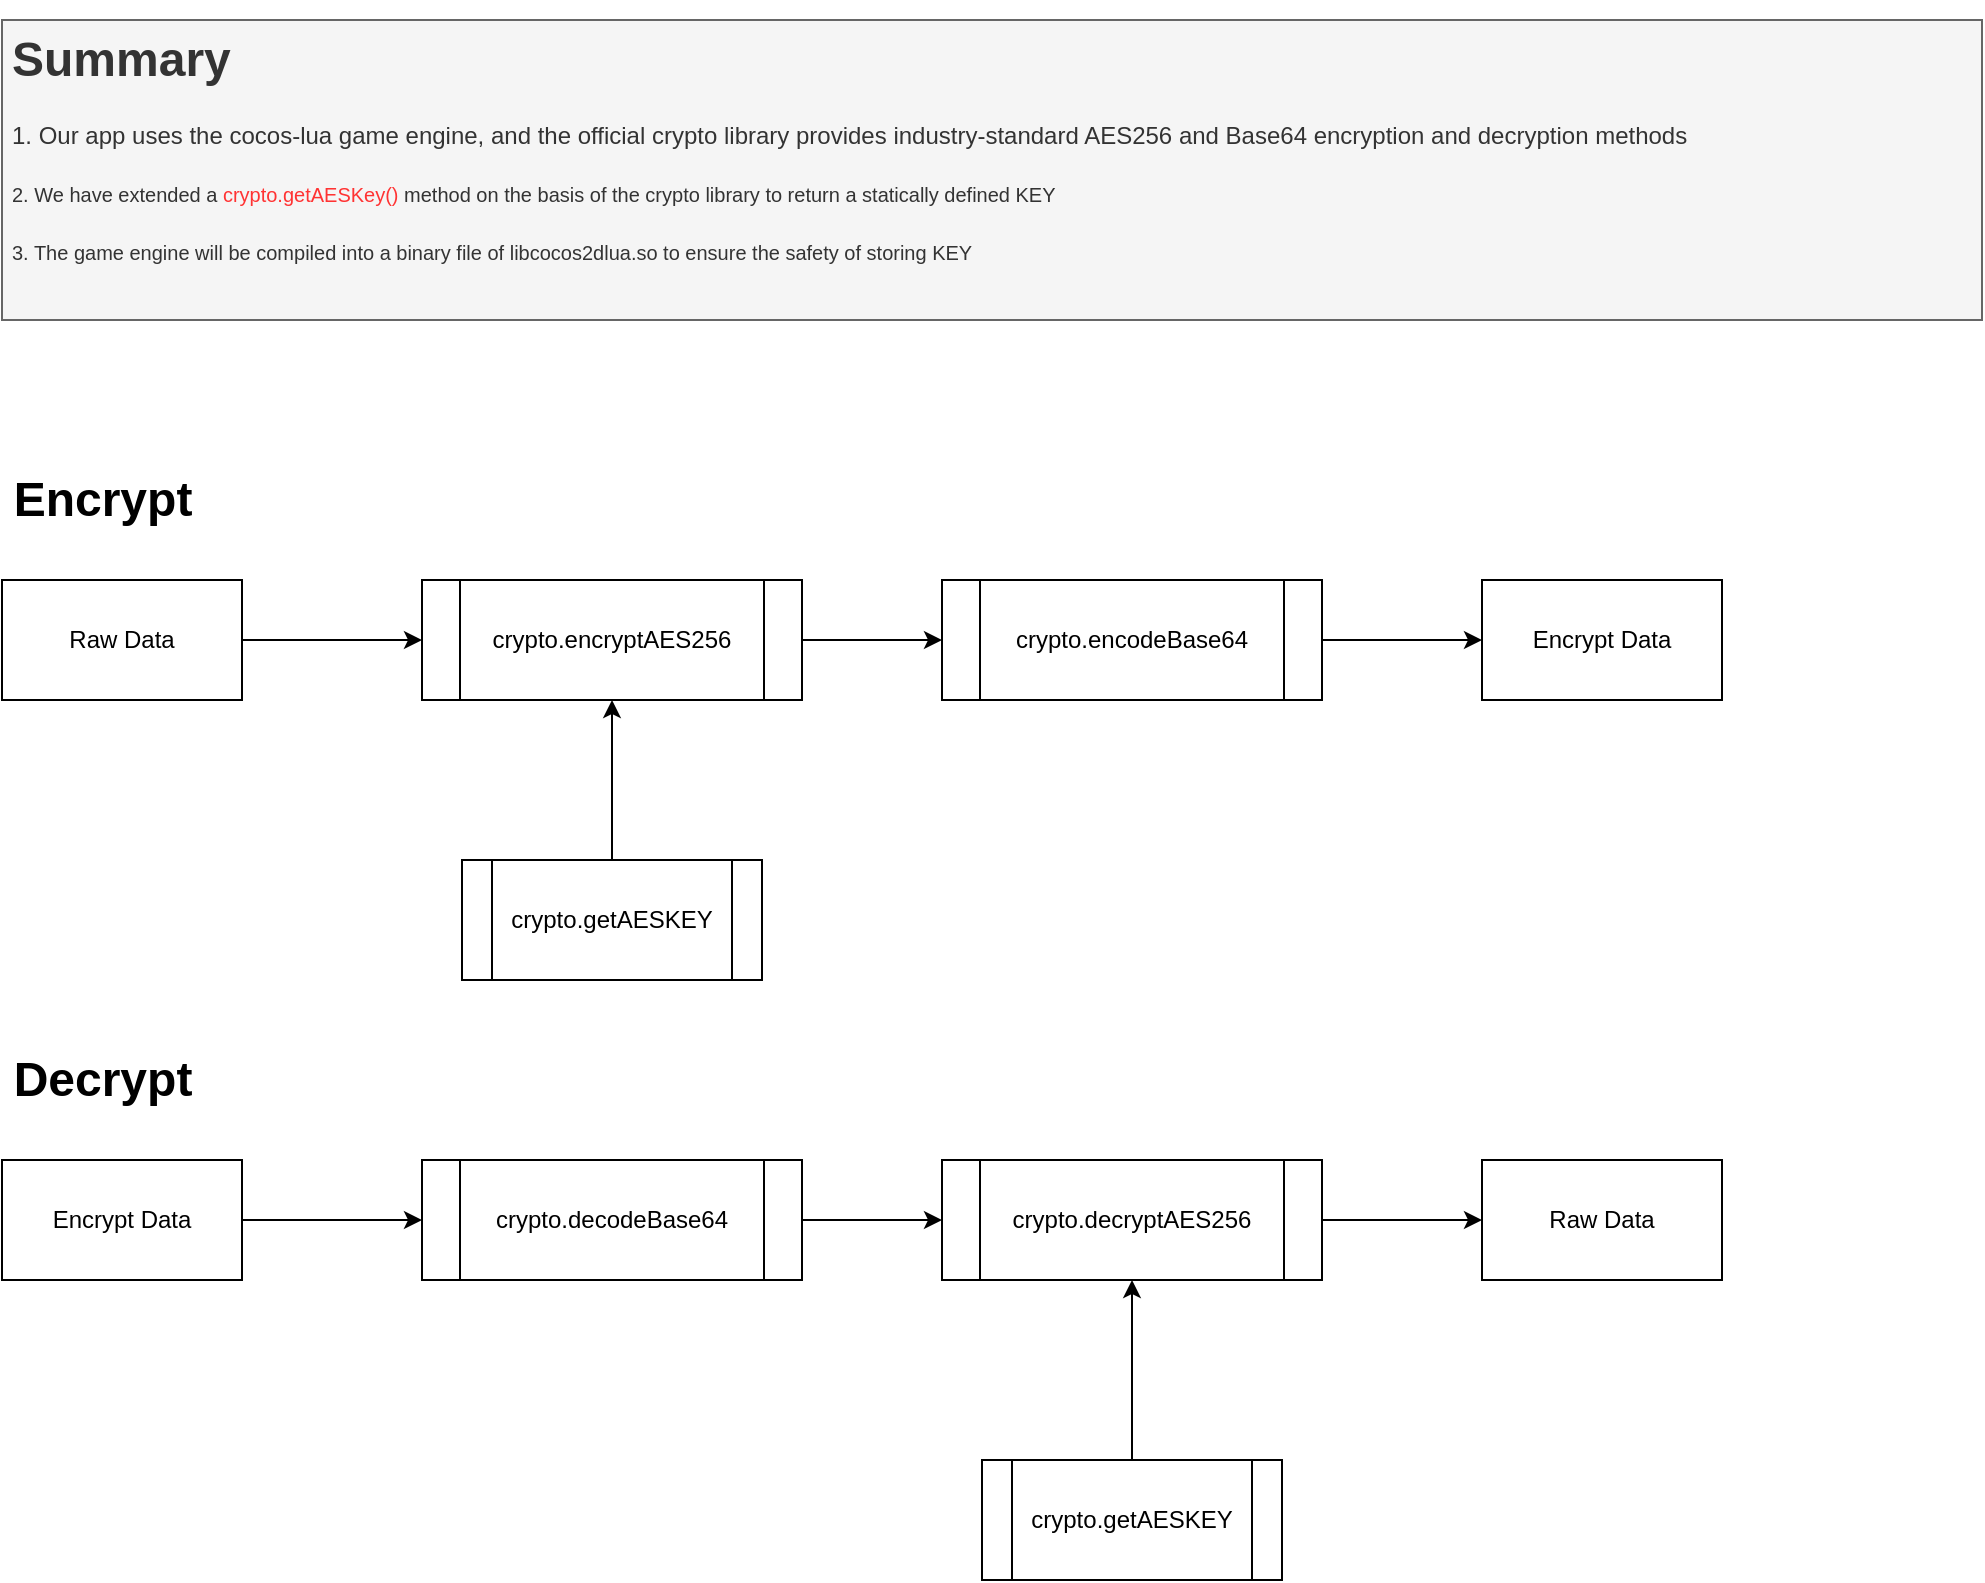 <mxfile version="21.2.3" type="github" pages="3">
  <diagram name="第 1 页" id="x43TS9VtYkoSws5q7L16">
    <mxGraphModel dx="1435" dy="788" grid="1" gridSize="10" guides="1" tooltips="1" connect="1" arrows="1" fold="1" page="1" pageScale="1" pageWidth="1920" pageHeight="1200" math="0" shadow="0">
      <root>
        <mxCell id="0" />
        <mxCell id="1" parent="0" />
        <mxCell id="r0FDKJ4D7PrAV66_dY8I-18" style="edgeStyle=orthogonalEdgeStyle;rounded=0;orthogonalLoop=1;jettySize=auto;html=1;exitX=1;exitY=0.5;exitDx=0;exitDy=0;entryX=0;entryY=0.5;entryDx=0;entryDy=0;" parent="1" source="r0FDKJ4D7PrAV66_dY8I-19" target="r0FDKJ4D7PrAV66_dY8I-24" edge="1">
          <mxGeometry relative="1" as="geometry" />
        </mxCell>
        <mxCell id="r0FDKJ4D7PrAV66_dY8I-19" value="Raw Data" style="rounded=0;whiteSpace=wrap;html=1;" parent="1" vertex="1">
          <mxGeometry x="80" y="400" width="120" height="60" as="geometry" />
        </mxCell>
        <mxCell id="r0FDKJ4D7PrAV66_dY8I-22" value="Encrypt Data" style="rounded=0;whiteSpace=wrap;html=1;" parent="1" vertex="1">
          <mxGeometry x="820" y="400" width="120" height="60" as="geometry" />
        </mxCell>
        <mxCell id="K5CHp6pIJNEnrR2YYLhE-4" style="edgeStyle=orthogonalEdgeStyle;rounded=0;orthogonalLoop=1;jettySize=auto;html=1;exitX=1;exitY=0.5;exitDx=0;exitDy=0;entryX=0;entryY=0.5;entryDx=0;entryDy=0;" edge="1" parent="1" source="r0FDKJ4D7PrAV66_dY8I-24" target="K5CHp6pIJNEnrR2YYLhE-3">
          <mxGeometry relative="1" as="geometry" />
        </mxCell>
        <mxCell id="r0FDKJ4D7PrAV66_dY8I-24" value="crypto.encryptAES256" style="shape=process;whiteSpace=wrap;html=1;backgroundOutline=1;" parent="1" vertex="1">
          <mxGeometry x="290" y="400" width="190" height="60" as="geometry" />
        </mxCell>
        <mxCell id="I4pa_lEHj2Cau7MgLdfz-1" value="&lt;h1&gt;Summary&lt;br&gt;&lt;/h1&gt;&lt;div&gt;&lt;font style=&quot;font-size: 12px;&quot;&gt;1. Our app uses the cocos-lua game engine, and the official crypto library provides industry-standard AES256 and Base64 encryption and decryption methods&lt;/font&gt;&lt;/div&gt;&lt;div&gt;&lt;font style=&quot;font-size: 12px;&quot;&gt;&lt;br&gt;&lt;/font&gt;&lt;/div&gt;&lt;div&gt;&lt;font style=&quot;font-size: 10px;&quot;&gt;2. We have extended a &lt;font color=&quot;#ff3333&quot;&gt;crypto.getAESKey()&lt;/font&gt; method on the basis of the crypto library to return a statically defined KEY&lt;/font&gt;&lt;/div&gt;&lt;div&gt;&lt;font style=&quot;font-size: 10px;&quot;&gt;&lt;br&gt;&lt;/font&gt;&lt;/div&gt;&lt;div&gt;&lt;font style=&quot;font-size: 10px;&quot;&gt;3. The game engine will be compiled into a binary file of libcocos2dlua.so to ensure the safety of storing KEY&lt;/font&gt;&lt;/div&gt;" style="text;html=1;strokeColor=#666666;fillColor=#f5f5f5;spacing=5;spacingTop=-20;whiteSpace=wrap;overflow=hidden;rounded=0;fontColor=#333333;" parent="1" vertex="1">
          <mxGeometry x="80" y="120" width="990" height="150" as="geometry" />
        </mxCell>
        <mxCell id="K5CHp6pIJNEnrR2YYLhE-2" style="edgeStyle=orthogonalEdgeStyle;rounded=0;orthogonalLoop=1;jettySize=auto;html=1;exitX=0.5;exitY=0;exitDx=0;exitDy=0;entryX=0.5;entryY=1;entryDx=0;entryDy=0;" edge="1" parent="1" source="K5CHp6pIJNEnrR2YYLhE-1" target="r0FDKJ4D7PrAV66_dY8I-24">
          <mxGeometry relative="1" as="geometry" />
        </mxCell>
        <mxCell id="K5CHp6pIJNEnrR2YYLhE-1" value="crypto.getAESKEY" style="shape=process;whiteSpace=wrap;html=1;backgroundOutline=1;" vertex="1" parent="1">
          <mxGeometry x="310" y="540" width="150" height="60" as="geometry" />
        </mxCell>
        <mxCell id="K5CHp6pIJNEnrR2YYLhE-5" style="edgeStyle=orthogonalEdgeStyle;rounded=0;orthogonalLoop=1;jettySize=auto;html=1;exitX=1;exitY=0.5;exitDx=0;exitDy=0;entryX=0;entryY=0.5;entryDx=0;entryDy=0;" edge="1" parent="1" source="K5CHp6pIJNEnrR2YYLhE-3" target="r0FDKJ4D7PrAV66_dY8I-22">
          <mxGeometry relative="1" as="geometry" />
        </mxCell>
        <mxCell id="K5CHp6pIJNEnrR2YYLhE-3" value="crypto.encodeBase64" style="shape=process;whiteSpace=wrap;html=1;backgroundOutline=1;" vertex="1" parent="1">
          <mxGeometry x="550" y="400" width="190" height="60" as="geometry" />
        </mxCell>
        <mxCell id="K5CHp6pIJNEnrR2YYLhE-6" value="Encrypt" style="text;strokeColor=none;fillColor=none;html=1;fontSize=24;fontStyle=1;verticalAlign=middle;align=center;" vertex="1" parent="1">
          <mxGeometry x="80" y="340" width="100" height="40" as="geometry" />
        </mxCell>
        <mxCell id="K5CHp6pIJNEnrR2YYLhE-7" style="edgeStyle=orthogonalEdgeStyle;rounded=0;orthogonalLoop=1;jettySize=auto;html=1;exitX=1;exitY=0.5;exitDx=0;exitDy=0;entryX=0;entryY=0.5;entryDx=0;entryDy=0;" edge="1" source="K5CHp6pIJNEnrR2YYLhE-8" target="K5CHp6pIJNEnrR2YYLhE-11" parent="1">
          <mxGeometry relative="1" as="geometry" />
        </mxCell>
        <mxCell id="K5CHp6pIJNEnrR2YYLhE-8" value="Encrypt Data" style="rounded=0;whiteSpace=wrap;html=1;" vertex="1" parent="1">
          <mxGeometry x="80" y="690" width="120" height="60" as="geometry" />
        </mxCell>
        <mxCell id="K5CHp6pIJNEnrR2YYLhE-9" value="Raw Data" style="rounded=0;whiteSpace=wrap;html=1;" vertex="1" parent="1">
          <mxGeometry x="820" y="690" width="120" height="60" as="geometry" />
        </mxCell>
        <mxCell id="K5CHp6pIJNEnrR2YYLhE-10" style="edgeStyle=orthogonalEdgeStyle;rounded=0;orthogonalLoop=1;jettySize=auto;html=1;exitX=1;exitY=0.5;exitDx=0;exitDy=0;entryX=0;entryY=0.5;entryDx=0;entryDy=0;" edge="1" source="K5CHp6pIJNEnrR2YYLhE-11" target="K5CHp6pIJNEnrR2YYLhE-15" parent="1">
          <mxGeometry relative="1" as="geometry" />
        </mxCell>
        <mxCell id="K5CHp6pIJNEnrR2YYLhE-11" value="crypto.decodeBase64" style="shape=process;whiteSpace=wrap;html=1;backgroundOutline=1;" vertex="1" parent="1">
          <mxGeometry x="290" y="690" width="190" height="60" as="geometry" />
        </mxCell>
        <mxCell id="K5CHp6pIJNEnrR2YYLhE-17" style="edgeStyle=orthogonalEdgeStyle;rounded=0;orthogonalLoop=1;jettySize=auto;html=1;exitX=0.5;exitY=0;exitDx=0;exitDy=0;entryX=0.5;entryY=1;entryDx=0;entryDy=0;" edge="1" parent="1" source="K5CHp6pIJNEnrR2YYLhE-13" target="K5CHp6pIJNEnrR2YYLhE-15">
          <mxGeometry relative="1" as="geometry" />
        </mxCell>
        <mxCell id="K5CHp6pIJNEnrR2YYLhE-13" value="crypto.getAESKEY" style="shape=process;whiteSpace=wrap;html=1;backgroundOutline=1;" vertex="1" parent="1">
          <mxGeometry x="570" y="840" width="150" height="60" as="geometry" />
        </mxCell>
        <mxCell id="K5CHp6pIJNEnrR2YYLhE-14" style="edgeStyle=orthogonalEdgeStyle;rounded=0;orthogonalLoop=1;jettySize=auto;html=1;exitX=1;exitY=0.5;exitDx=0;exitDy=0;entryX=0;entryY=0.5;entryDx=0;entryDy=0;" edge="1" source="K5CHp6pIJNEnrR2YYLhE-15" target="K5CHp6pIJNEnrR2YYLhE-9" parent="1">
          <mxGeometry relative="1" as="geometry" />
        </mxCell>
        <mxCell id="K5CHp6pIJNEnrR2YYLhE-15" value="crypto.decryptAES256" style="shape=process;whiteSpace=wrap;html=1;backgroundOutline=1;" vertex="1" parent="1">
          <mxGeometry x="550" y="690" width="190" height="60" as="geometry" />
        </mxCell>
        <mxCell id="K5CHp6pIJNEnrR2YYLhE-16" value="Decrypt" style="text;strokeColor=none;fillColor=none;html=1;fontSize=24;fontStyle=1;verticalAlign=middle;align=center;" vertex="1" parent="1">
          <mxGeometry x="80" y="630" width="100" height="40" as="geometry" />
        </mxCell>
      </root>
    </mxGraphModel>
  </diagram>
  <diagram id="w3MfUEUqJJYAWyeB7gSx" name="第 2 页">
    <mxGraphModel dx="1270" dy="804" grid="1" gridSize="10" guides="1" tooltips="1" connect="1" arrows="1" fold="1" page="1" pageScale="1" pageWidth="1920" pageHeight="1200" math="0" shadow="0">
      <root>
        <mxCell id="0" />
        <mxCell id="1" parent="0" />
        <mxCell id="CJnmEO2U6YRz863aGqxL-2" value="APP" style="rounded=0;whiteSpace=wrap;html=1;" vertex="1" parent="1">
          <mxGeometry x="630" y="510" width="120" height="60" as="geometry" />
        </mxCell>
        <mxCell id="6y2NOR6K8PN4h-t25zQj-5" style="edgeStyle=orthogonalEdgeStyle;rounded=0;orthogonalLoop=1;jettySize=auto;html=1;exitX=1;exitY=0.5;exitDx=0;exitDy=0;entryX=0;entryY=0.5;entryDx=0;entryDy=0;" edge="1" parent="1" source="CJnmEO2U6YRz863aGqxL-3" target="6y2NOR6K8PN4h-t25zQj-2">
          <mxGeometry relative="1" as="geometry" />
        </mxCell>
        <mxCell id="CJnmEO2U6YRz863aGqxL-3" value="Our Server" style="rounded=0;whiteSpace=wrap;html=1;" vertex="1" parent="1">
          <mxGeometry x="80" y="80" width="120" height="60" as="geometry" />
        </mxCell>
        <mxCell id="6y2NOR6K8PN4h-t25zQj-7" style="edgeStyle=orthogonalEdgeStyle;rounded=0;orthogonalLoop=1;jettySize=auto;html=1;exitX=1;exitY=0.5;exitDx=0;exitDy=0;entryX=0;entryY=0.5;entryDx=0;entryDy=0;" edge="1" parent="1" source="6y2NOR6K8PN4h-t25zQj-1" target="6y2NOR6K8PN4h-t25zQj-3">
          <mxGeometry relative="1" as="geometry" />
        </mxCell>
        <mxCell id="6y2NOR6K8PN4h-t25zQj-1" value="Facebook" style="rounded=0;whiteSpace=wrap;html=1;" vertex="1" parent="1">
          <mxGeometry x="510" y="80" width="120" height="60" as="geometry" />
        </mxCell>
        <mxCell id="6y2NOR6K8PN4h-t25zQj-6" style="edgeStyle=orthogonalEdgeStyle;rounded=0;orthogonalLoop=1;jettySize=auto;html=1;exitX=1;exitY=0.5;exitDx=0;exitDy=0;entryX=0;entryY=0.5;entryDx=0;entryDy=0;" edge="1" parent="1" source="6y2NOR6K8PN4h-t25zQj-2" target="6y2NOR6K8PN4h-t25zQj-1">
          <mxGeometry relative="1" as="geometry" />
        </mxCell>
        <mxCell id="6y2NOR6K8PN4h-t25zQj-2" value="Graph API" style="shape=process;whiteSpace=wrap;html=1;backgroundOutline=1;" vertex="1" parent="1">
          <mxGeometry x="300" y="80" width="120" height="60" as="geometry" />
        </mxCell>
        <mxCell id="6y2NOR6K8PN4h-t25zQj-8" style="edgeStyle=orthogonalEdgeStyle;rounded=0;orthogonalLoop=1;jettySize=auto;html=1;exitX=1;exitY=0.5;exitDx=0;exitDy=0;entryX=0;entryY=0.5;entryDx=0;entryDy=0;" edge="1" parent="1" source="6y2NOR6K8PN4h-t25zQj-3" target="6y2NOR6K8PN4h-t25zQj-4">
          <mxGeometry relative="1" as="geometry" />
        </mxCell>
        <mxCell id="6y2NOR6K8PN4h-t25zQj-3" value="Return User Info" style="shape=process;whiteSpace=wrap;html=1;backgroundOutline=1;" vertex="1" parent="1">
          <mxGeometry x="730" y="80" width="120" height="60" as="geometry" />
        </mxCell>
        <mxCell id="6y2NOR6K8PN4h-t25zQj-4" value="Our Server" style="rounded=0;whiteSpace=wrap;html=1;" vertex="1" parent="1">
          <mxGeometry x="950" y="80" width="120" height="60" as="geometry" />
        </mxCell>
        <mxCell id="6y2NOR6K8PN4h-t25zQj-11" style="edgeStyle=orthogonalEdgeStyle;rounded=0;orthogonalLoop=1;jettySize=auto;html=1;exitX=1;exitY=0.5;exitDx=0;exitDy=0;entryX=0;entryY=0.5;entryDx=0;entryDy=0;" edge="1" parent="1" source="6y2NOR6K8PN4h-t25zQj-9" target="6y2NOR6K8PN4h-t25zQj-10">
          <mxGeometry relative="1" as="geometry" />
        </mxCell>
        <mxCell id="6y2NOR6K8PN4h-t25zQj-9" value="Our Server" style="rounded=0;whiteSpace=wrap;html=1;" vertex="1" parent="1">
          <mxGeometry x="80" y="510" width="120" height="60" as="geometry" />
        </mxCell>
        <mxCell id="6y2NOR6K8PN4h-t25zQj-12" style="edgeStyle=orthogonalEdgeStyle;rounded=0;orthogonalLoop=1;jettySize=auto;html=1;exitX=1;exitY=0.5;exitDx=0;exitDy=0;entryX=0;entryY=0.5;entryDx=0;entryDy=0;" edge="1" parent="1" source="6y2NOR6K8PN4h-t25zQj-10" target="CJnmEO2U6YRz863aGqxL-2">
          <mxGeometry relative="1" as="geometry" />
        </mxCell>
        <mxCell id="6y2NOR6K8PN4h-t25zQj-10" value="Https Response with body encryption" style="shape=process;whiteSpace=wrap;html=1;backgroundOutline=1;" vertex="1" parent="1">
          <mxGeometry x="350" y="510" width="120" height="60" as="geometry" />
        </mxCell>
        <mxCell id="mYR3ZALFt0NCro35AEKC-1" value="&lt;h1&gt;Get Facebook user info&lt;/h1&gt;&lt;p&gt;Use the access token sent by the APP client as a parameter to obtain user information through the graph api&lt;/p&gt;&lt;p&gt;If successful, the user sitemid and user nickname information will be saved to the mysql database&lt;br&gt;&lt;/p&gt;&lt;p&gt;If it fails, return the result of APP invalid TOKEN&lt;br&gt;&lt;/p&gt;&lt;p&gt;We are responsible for the security of information such as user sitemid and nickname, which are stored on the encrypted disk of aws&lt;br&gt;&lt;/p&gt;&lt;p&gt;Use the latest version of the graph api&lt;br&gt;&lt;/p&gt;" style="text;html=1;strokeColor=#666666;fillColor=#f5f5f5;spacing=5;spacingTop=-20;whiteSpace=wrap;overflow=hidden;rounded=0;fontColor=#333333;" vertex="1" parent="1">
          <mxGeometry x="80" y="190" width="990" height="190" as="geometry" />
        </mxCell>
        <mxCell id="mYR3ZALFt0NCro35AEKC-3" value="&lt;h1&gt;Return result to APP, user info or invalid token&amp;nbsp;&lt;/h1&gt;&lt;p&gt;The user data obtained through the graph api is encrypted and returned to the APP through https&lt;br&gt;&lt;/p&gt;&lt;p&gt;Https uses tls1.2 version&lt;br&gt;&lt;/p&gt;&lt;p&gt;Message body encryption is through aes-256 to ensure data transmission security&lt;br&gt;&lt;/p&gt;" style="text;html=1;strokeColor=#666666;fillColor=#f5f5f5;spacing=5;spacingTop=-20;whiteSpace=wrap;overflow=hidden;rounded=0;fontColor=#333333;" vertex="1" parent="1">
          <mxGeometry x="80" y="610" width="990" height="140" as="geometry" />
        </mxCell>
      </root>
    </mxGraphModel>
  </diagram>
  <diagram id="jOPRe0WHTu8u_cVHyQ1Y" name="第 3 页">
    <mxGraphModel dx="1270" dy="804" grid="1" gridSize="10" guides="1" tooltips="1" connect="1" arrows="1" fold="1" page="1" pageScale="1" pageWidth="1920" pageHeight="1200" math="0" shadow="0">
      <root>
        <mxCell id="0" />
        <mxCell id="1" parent="0" />
        <mxCell id="mQ0wDRHlYJblhZnfv1Rh-1" value="&lt;h1&gt;Send access token to our server, and get user info back&lt;/h1&gt;&lt;p&gt;Through the https post protocol, encrypt the access token and send it to our server to request user information&lt;br&gt;&lt;/p&gt;&lt;p&gt;Https uses tls1.2 version&lt;br&gt;&lt;/p&gt;&lt;p&gt;Message body encryption is through aes-256 to ensure data transmission security&lt;br&gt;&lt;/p&gt;" style="text;html=1;strokeColor=#666666;fillColor=#f5f5f5;spacing=5;spacingTop=-20;whiteSpace=wrap;overflow=hidden;rounded=0;fontColor=#333333;" vertex="1" parent="1">
          <mxGeometry x="80" y="200" width="990" height="140" as="geometry" />
        </mxCell>
        <mxCell id="0HtUv1zyAtImCoLmxlgt-1" style="edgeStyle=orthogonalEdgeStyle;rounded=0;orthogonalLoop=1;jettySize=auto;html=1;exitX=1;exitY=0.5;exitDx=0;exitDy=0;entryX=0;entryY=0.5;entryDx=0;entryDy=0;" edge="1" parent="1" source="0HtUv1zyAtImCoLmxlgt-2" target="0HtUv1zyAtImCoLmxlgt-5">
          <mxGeometry relative="1" as="geometry" />
        </mxCell>
        <mxCell id="0HtUv1zyAtImCoLmxlgt-2" value="APP" style="rounded=0;whiteSpace=wrap;html=1;" vertex="1" parent="1">
          <mxGeometry x="80" y="80" width="120" height="60" as="geometry" />
        </mxCell>
        <mxCell id="0HtUv1zyAtImCoLmxlgt-3" value="Our Server" style="rounded=0;whiteSpace=wrap;html=1;" vertex="1" parent="1">
          <mxGeometry x="810" y="80" width="120" height="60" as="geometry" />
        </mxCell>
        <mxCell id="0HtUv1zyAtImCoLmxlgt-4" style="edgeStyle=orthogonalEdgeStyle;rounded=0;orthogonalLoop=1;jettySize=auto;html=1;exitX=1;exitY=0.5;exitDx=0;exitDy=0;entryX=0;entryY=0.5;entryDx=0;entryDy=0;" edge="1" parent="1" source="0HtUv1zyAtImCoLmxlgt-5" target="0HtUv1zyAtImCoLmxlgt-7">
          <mxGeometry relative="1" as="geometry" />
        </mxCell>
        <mxCell id="0HtUv1zyAtImCoLmxlgt-5" value="Get Facebook User Info with access token" style="shape=process;whiteSpace=wrap;html=1;backgroundOutline=1;" vertex="1" parent="1">
          <mxGeometry x="310" y="80" width="120" height="60" as="geometry" />
        </mxCell>
        <mxCell id="0HtUv1zyAtImCoLmxlgt-6" style="edgeStyle=orthogonalEdgeStyle;rounded=0;orthogonalLoop=1;jettySize=auto;html=1;exitX=1;exitY=0.5;exitDx=0;exitDy=0;" edge="1" parent="1" source="0HtUv1zyAtImCoLmxlgt-7" target="0HtUv1zyAtImCoLmxlgt-3">
          <mxGeometry relative="1" as="geometry" />
        </mxCell>
        <mxCell id="0HtUv1zyAtImCoLmxlgt-7" value="use https and token params encryption" style="shape=process;whiteSpace=wrap;html=1;backgroundOutline=1;" vertex="1" parent="1">
          <mxGeometry x="560" y="80" width="120" height="60" as="geometry" />
        </mxCell>
      </root>
    </mxGraphModel>
  </diagram>
</mxfile>
